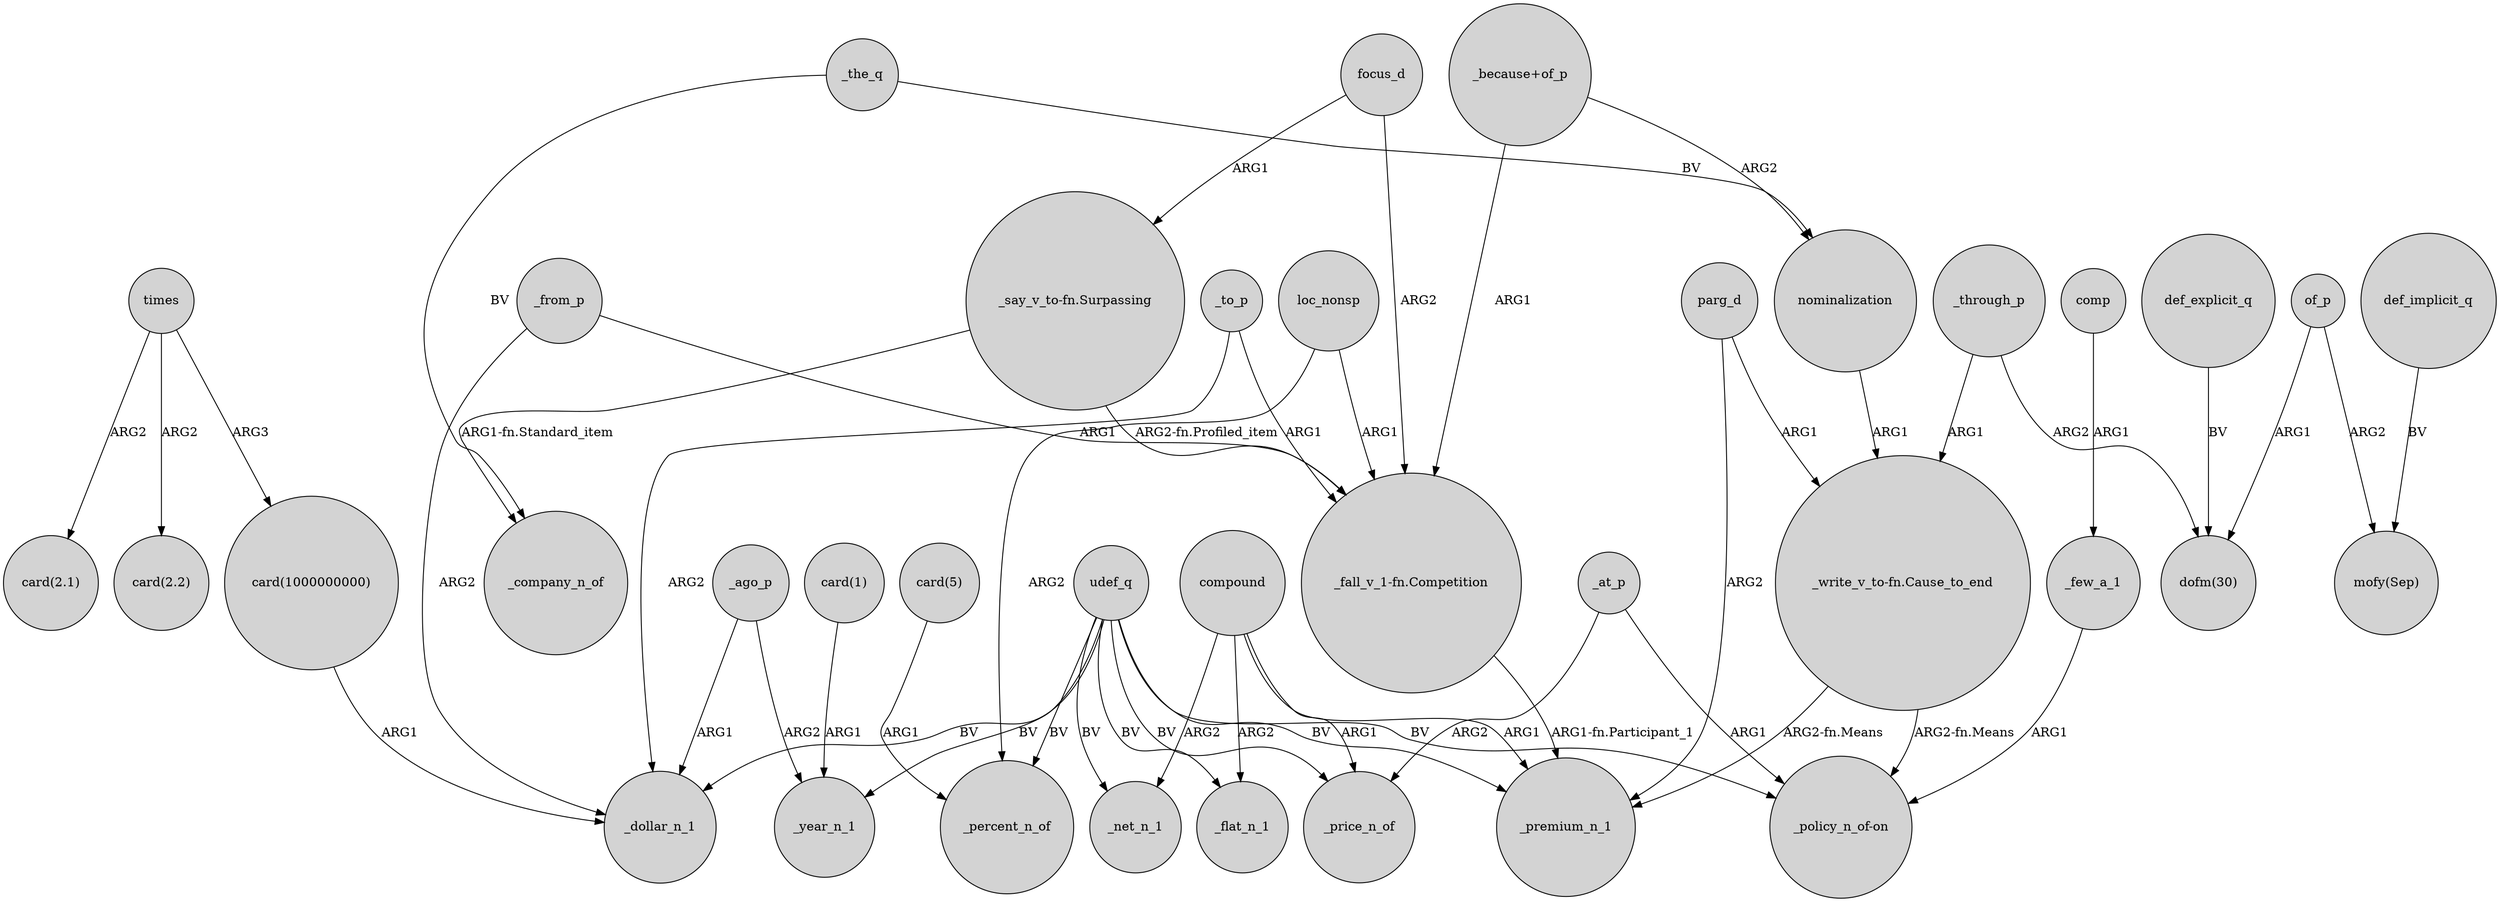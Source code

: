 digraph {
	node [shape=circle style=filled]
	times -> "card(2.1)" [label=ARG2]
	"card(1000000000)" -> _dollar_n_1 [label=ARG1]
	_the_q -> nominalization [label=BV]
	compound -> _net_n_1 [label=ARG2]
	_to_p -> "_fall_v_1-fn.Competition" [label=ARG1]
	_ago_p -> _dollar_n_1 [label=ARG1]
	"_say_v_to-fn.Surpassing" -> _company_n_of [label="ARG1-fn.Standard_item"]
	"card(1)" -> _year_n_1 [label=ARG1]
	udef_q -> _price_n_of [label=BV]
	loc_nonsp -> "_fall_v_1-fn.Competition" [label=ARG1]
	def_implicit_q -> "mofy(Sep)" [label=BV]
	"_write_v_to-fn.Cause_to_end" -> "_policy_n_of-on" [label="ARG2-fn.Means"]
	compound -> _premium_n_1 [label=ARG1]
	_through_p -> "_write_v_to-fn.Cause_to_end" [label=ARG1]
	_to_p -> _dollar_n_1 [label=ARG2]
	parg_d -> "_write_v_to-fn.Cause_to_end" [label=ARG1]
	def_explicit_q -> "dofm(30)" [label=BV]
	times -> "card(1000000000)" [label=ARG3]
	of_p -> "mofy(Sep)" [label=ARG2]
	_at_p -> "_policy_n_of-on" [label=ARG1]
	_through_p -> "dofm(30)" [label=ARG2]
	_from_p -> "_fall_v_1-fn.Competition" [label=ARG1]
	focus_d -> "_fall_v_1-fn.Competition" [label=ARG2]
	"_because+of_p" -> nominalization [label=ARG2]
	udef_q -> _percent_n_of [label=BV]
	_few_a_1 -> "_policy_n_of-on" [label=ARG1]
	udef_q -> _net_n_1 [label=BV]
	_at_p -> _price_n_of [label=ARG2]
	udef_q -> _dollar_n_1 [label=BV]
	"card(5)" -> _percent_n_of [label=ARG1]
	times -> "card(2.2)" [label=ARG2]
	"_write_v_to-fn.Cause_to_end" -> _premium_n_1 [label="ARG2-fn.Means"]
	_ago_p -> _year_n_1 [label=ARG2]
	parg_d -> _premium_n_1 [label=ARG2]
	focus_d -> "_say_v_to-fn.Surpassing" [label=ARG1]
	comp -> _few_a_1 [label=ARG1]
	udef_q -> _year_n_1 [label=BV]
	nominalization -> "_write_v_to-fn.Cause_to_end" [label=ARG1]
	of_p -> "dofm(30)" [label=ARG1]
	udef_q -> _premium_n_1 [label=BV]
	"_say_v_to-fn.Surpassing" -> "_fall_v_1-fn.Competition" [label="ARG2-fn.Profiled_item"]
	"_because+of_p" -> "_fall_v_1-fn.Competition" [label=ARG1]
	"_fall_v_1-fn.Competition" -> _premium_n_1 [label="ARG1-fn.Participant_1"]
	compound -> _price_n_of [label=ARG1]
	compound -> _flat_n_1 [label=ARG2]
	_the_q -> _company_n_of [label=BV]
	_from_p -> _dollar_n_1 [label=ARG2]
	udef_q -> "_policy_n_of-on" [label=BV]
	udef_q -> _flat_n_1 [label=BV]
	loc_nonsp -> _percent_n_of [label=ARG2]
}
